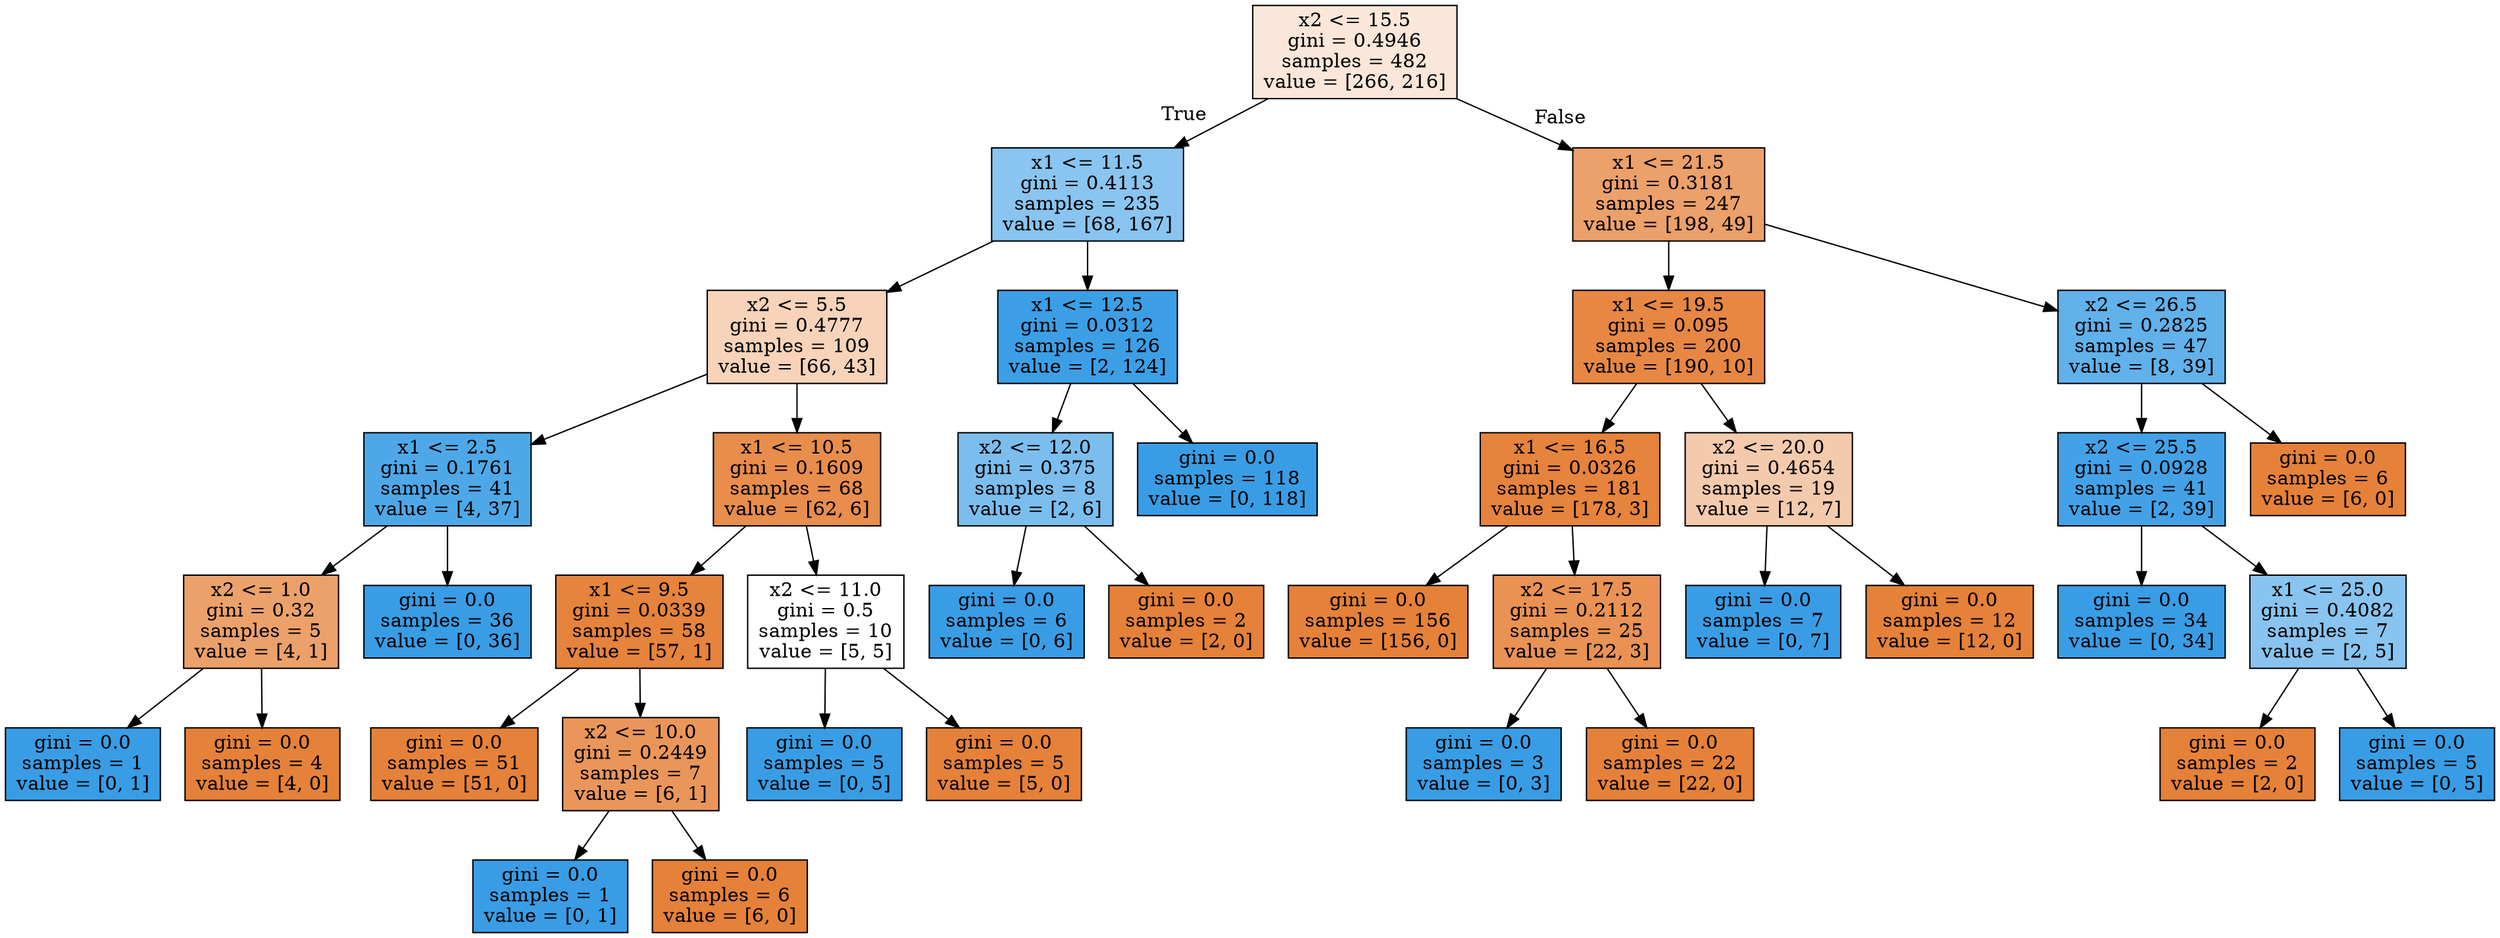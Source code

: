 digraph Tree {
node [shape=box, style="filled", color="black"] ;
0 [label="x2 <= 15.5\ngini = 0.4946\nsamples = 482\nvalue = [266, 216]", fillcolor="#e5813930"] ;
1 [label="x1 <= 11.5\ngini = 0.4113\nsamples = 235\nvalue = [68, 167]", fillcolor="#399de597"] ;
0 -> 1 [labeldistance=2.5, labelangle=45, headlabel="True"] ;
2 [label="x2 <= 5.5\ngini = 0.4777\nsamples = 109\nvalue = [66, 43]", fillcolor="#e5813959"] ;
1 -> 2 ;
3 [label="x1 <= 2.5\ngini = 0.1761\nsamples = 41\nvalue = [4, 37]", fillcolor="#399de5e3"] ;
2 -> 3 ;
4 [label="x2 <= 1.0\ngini = 0.32\nsamples = 5\nvalue = [4, 1]", fillcolor="#e58139bf"] ;
3 -> 4 ;
5 [label="gini = 0.0\nsamples = 1\nvalue = [0, 1]", fillcolor="#399de5ff"] ;
4 -> 5 ;
6 [label="gini = 0.0\nsamples = 4\nvalue = [4, 0]", fillcolor="#e58139ff"] ;
4 -> 6 ;
7 [label="gini = 0.0\nsamples = 36\nvalue = [0, 36]", fillcolor="#399de5ff"] ;
3 -> 7 ;
8 [label="x1 <= 10.5\ngini = 0.1609\nsamples = 68\nvalue = [62, 6]", fillcolor="#e58139e6"] ;
2 -> 8 ;
9 [label="x1 <= 9.5\ngini = 0.0339\nsamples = 58\nvalue = [57, 1]", fillcolor="#e58139fb"] ;
8 -> 9 ;
10 [label="gini = 0.0\nsamples = 51\nvalue = [51, 0]", fillcolor="#e58139ff"] ;
9 -> 10 ;
11 [label="x2 <= 10.0\ngini = 0.2449\nsamples = 7\nvalue = [6, 1]", fillcolor="#e58139d4"] ;
9 -> 11 ;
12 [label="gini = 0.0\nsamples = 1\nvalue = [0, 1]", fillcolor="#399de5ff"] ;
11 -> 12 ;
13 [label="gini = 0.0\nsamples = 6\nvalue = [6, 0]", fillcolor="#e58139ff"] ;
11 -> 13 ;
14 [label="x2 <= 11.0\ngini = 0.5\nsamples = 10\nvalue = [5, 5]", fillcolor="#e5813900"] ;
8 -> 14 ;
15 [label="gini = 0.0\nsamples = 5\nvalue = [0, 5]", fillcolor="#399de5ff"] ;
14 -> 15 ;
16 [label="gini = 0.0\nsamples = 5\nvalue = [5, 0]", fillcolor="#e58139ff"] ;
14 -> 16 ;
17 [label="x1 <= 12.5\ngini = 0.0312\nsamples = 126\nvalue = [2, 124]", fillcolor="#399de5fb"] ;
1 -> 17 ;
18 [label="x2 <= 12.0\ngini = 0.375\nsamples = 8\nvalue = [2, 6]", fillcolor="#399de5aa"] ;
17 -> 18 ;
19 [label="gini = 0.0\nsamples = 6\nvalue = [0, 6]", fillcolor="#399de5ff"] ;
18 -> 19 ;
20 [label="gini = 0.0\nsamples = 2\nvalue = [2, 0]", fillcolor="#e58139ff"] ;
18 -> 20 ;
21 [label="gini = 0.0\nsamples = 118\nvalue = [0, 118]", fillcolor="#399de5ff"] ;
17 -> 21 ;
22 [label="x1 <= 21.5\ngini = 0.3181\nsamples = 247\nvalue = [198, 49]", fillcolor="#e58139c0"] ;
0 -> 22 [labeldistance=2.5, labelangle=-45, headlabel="False"] ;
23 [label="x1 <= 19.5\ngini = 0.095\nsamples = 200\nvalue = [190, 10]", fillcolor="#e58139f2"] ;
22 -> 23 ;
24 [label="x1 <= 16.5\ngini = 0.0326\nsamples = 181\nvalue = [178, 3]", fillcolor="#e58139fb"] ;
23 -> 24 ;
25 [label="gini = 0.0\nsamples = 156\nvalue = [156, 0]", fillcolor="#e58139ff"] ;
24 -> 25 ;
26 [label="x2 <= 17.5\ngini = 0.2112\nsamples = 25\nvalue = [22, 3]", fillcolor="#e58139dc"] ;
24 -> 26 ;
27 [label="gini = 0.0\nsamples = 3\nvalue = [0, 3]", fillcolor="#399de5ff"] ;
26 -> 27 ;
28 [label="gini = 0.0\nsamples = 22\nvalue = [22, 0]", fillcolor="#e58139ff"] ;
26 -> 28 ;
29 [label="x2 <= 20.0\ngini = 0.4654\nsamples = 19\nvalue = [12, 7]", fillcolor="#e581396a"] ;
23 -> 29 ;
30 [label="gini = 0.0\nsamples = 7\nvalue = [0, 7]", fillcolor="#399de5ff"] ;
29 -> 30 ;
31 [label="gini = 0.0\nsamples = 12\nvalue = [12, 0]", fillcolor="#e58139ff"] ;
29 -> 31 ;
32 [label="x2 <= 26.5\ngini = 0.2825\nsamples = 47\nvalue = [8, 39]", fillcolor="#399de5cb"] ;
22 -> 32 ;
33 [label="x2 <= 25.5\ngini = 0.0928\nsamples = 41\nvalue = [2, 39]", fillcolor="#399de5f2"] ;
32 -> 33 ;
34 [label="gini = 0.0\nsamples = 34\nvalue = [0, 34]", fillcolor="#399de5ff"] ;
33 -> 34 ;
35 [label="x1 <= 25.0\ngini = 0.4082\nsamples = 7\nvalue = [2, 5]", fillcolor="#399de599"] ;
33 -> 35 ;
36 [label="gini = 0.0\nsamples = 2\nvalue = [2, 0]", fillcolor="#e58139ff"] ;
35 -> 36 ;
37 [label="gini = 0.0\nsamples = 5\nvalue = [0, 5]", fillcolor="#399de5ff"] ;
35 -> 37 ;
38 [label="gini = 0.0\nsamples = 6\nvalue = [6, 0]", fillcolor="#e58139ff"] ;
32 -> 38 ;
}